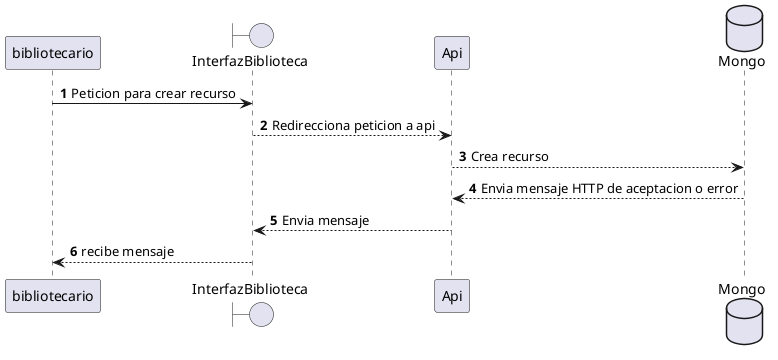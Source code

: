 @startuml
'https://plantuml.com/sequence-diagram

autonumber
participant  bibliotecario as user
boundary InterfazBiblioteca as if1

user -> if1: Peticion para crear recurso
if1 --> Api: Redirecciona peticion a api
database Mongo as db
Api --> db :Crea recurso
db  --> Api: Envia mensaje HTTP de aceptacion o error
Api  --> if1: Envia mensaje
if1 -->user: recibe mensaje



@enduml